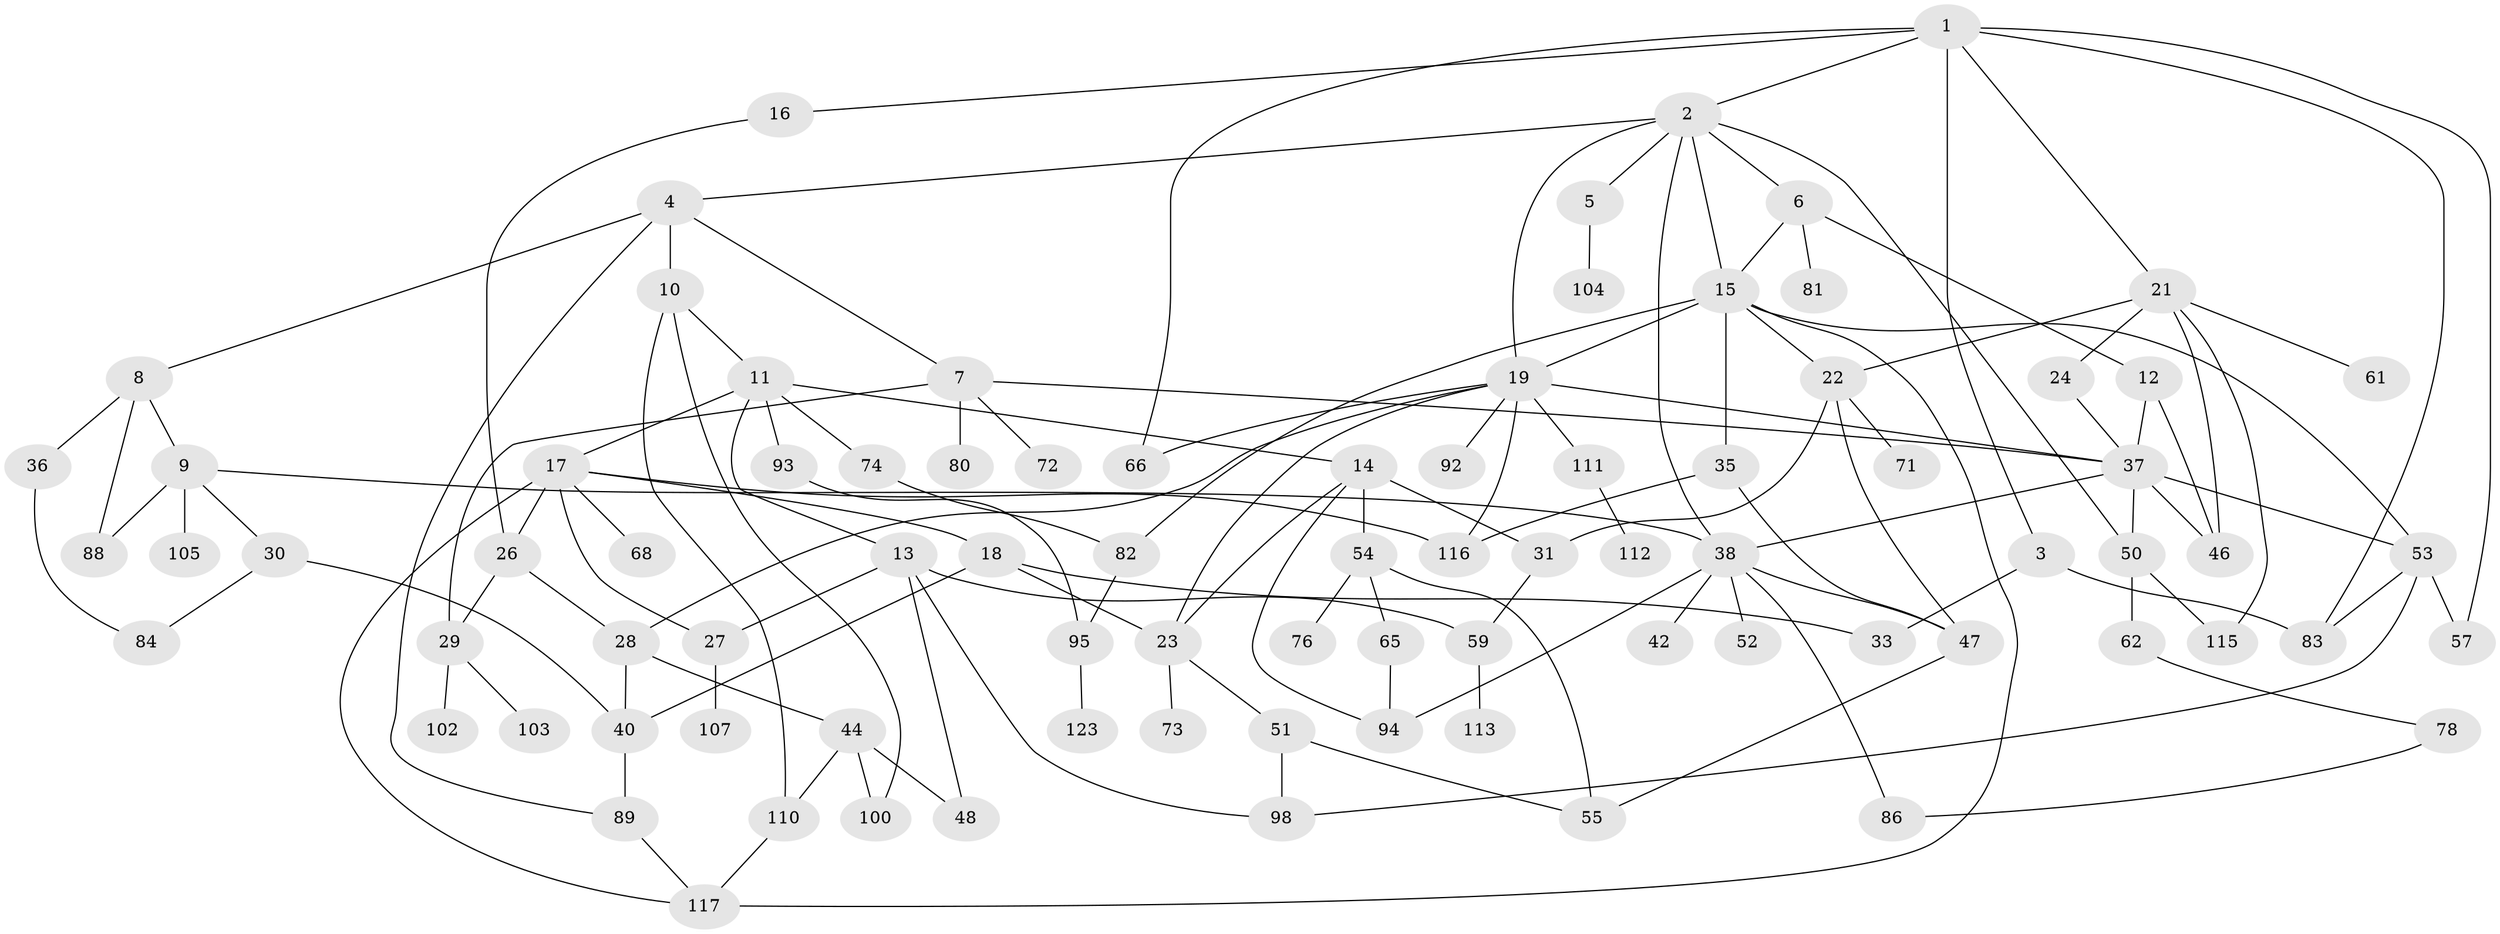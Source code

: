 // original degree distribution, {7: 0.008064516129032258, 8: 0.008064516129032258, 3: 0.20161290322580644, 5: 0.07258064516129033, 2: 0.3225806451612903, 4: 0.16129032258064516, 6: 0.04032258064516129, 1: 0.18548387096774194}
// Generated by graph-tools (version 1.1) at 2025/16/03/04/25 18:16:51]
// undirected, 86 vertices, 135 edges
graph export_dot {
graph [start="1"]
  node [color=gray90,style=filled];
  1;
  2;
  3;
  4;
  5;
  6;
  7 [super="+64"];
  8;
  9;
  10;
  11;
  12;
  13 [super="+63"];
  14 [super="+109"];
  15 [super="+96"];
  16 [super="+32"];
  17 [super="+70+49"];
  18;
  19 [super="+20+45"];
  21 [super="+25"];
  22;
  23;
  24;
  26 [super="+108"];
  27 [super="+58"];
  28;
  29 [super="+69"];
  30 [super="+97"];
  31 [super="+77"];
  33;
  35;
  36;
  37 [super="+39"];
  38 [super="+56+43"];
  40 [super="+41"];
  42;
  44 [super="+75"];
  46;
  47 [super="+85"];
  48;
  50 [super="+121"];
  51;
  52;
  53 [super="+120+122"];
  54;
  55;
  57;
  59 [super="+101"];
  61;
  62;
  65;
  66 [super="+90"];
  68;
  71;
  72;
  73;
  74;
  76;
  78;
  80 [super="+91"];
  81;
  82;
  83;
  84;
  86;
  88;
  89;
  92;
  93;
  94;
  95;
  98;
  100;
  102;
  103 [super="+114"];
  104;
  105;
  107;
  110;
  111;
  112;
  113;
  115;
  116 [super="+124+119"];
  117 [super="+118"];
  123;
  1 -- 2;
  1 -- 3;
  1 -- 16;
  1 -- 21;
  1 -- 57;
  1 -- 83;
  1 -- 66;
  2 -- 4;
  2 -- 5;
  2 -- 6;
  2 -- 15;
  2 -- 19;
  2 -- 50;
  2 -- 38;
  3 -- 33;
  3 -- 83;
  4 -- 7;
  4 -- 8;
  4 -- 10;
  4 -- 89;
  5 -- 104;
  6 -- 12;
  6 -- 81;
  6 -- 15;
  7 -- 29;
  7 -- 72;
  7 -- 80;
  7 -- 37;
  8 -- 9;
  8 -- 36;
  8 -- 88;
  9 -- 30;
  9 -- 38;
  9 -- 105;
  9 -- 88;
  10 -- 11;
  10 -- 110;
  10 -- 100;
  11 -- 13;
  11 -- 14;
  11 -- 17;
  11 -- 74;
  11 -- 93;
  12 -- 37;
  12 -- 46;
  13 -- 27;
  13 -- 48;
  13 -- 98;
  13 -- 59;
  14 -- 54;
  14 -- 94;
  14 -- 23;
  14 -- 31;
  15 -- 22;
  15 -- 35;
  15 -- 53;
  15 -- 82;
  15 -- 117;
  15 -- 19;
  16 -- 26;
  17 -- 18;
  17 -- 26;
  17 -- 27;
  17 -- 117;
  17 -- 68;
  17 -- 116;
  18 -- 23;
  18 -- 33;
  18 -- 40;
  19 -- 66;
  19 -- 116;
  19 -- 37;
  19 -- 23;
  19 -- 92;
  19 -- 28;
  19 -- 111;
  21 -- 24;
  21 -- 115;
  21 -- 22;
  21 -- 61;
  21 -- 46;
  22 -- 31;
  22 -- 71;
  22 -- 47;
  23 -- 51;
  23 -- 73;
  24 -- 37;
  26 -- 28;
  26 -- 29;
  27 -- 107;
  28 -- 44;
  28 -- 40;
  29 -- 102;
  29 -- 103;
  30 -- 84;
  30 -- 40;
  31 -- 59;
  35 -- 47;
  35 -- 116;
  36 -- 84;
  37 -- 46;
  37 -- 50;
  37 -- 53;
  37 -- 38;
  38 -- 42;
  38 -- 47;
  38 -- 52;
  38 -- 86;
  38 -- 94;
  40 -- 89 [weight=2];
  44 -- 48;
  44 -- 100;
  44 -- 110;
  47 -- 55;
  50 -- 62;
  50 -- 115;
  51 -- 98;
  51 -- 55;
  53 -- 98;
  53 -- 57;
  53 -- 83;
  54 -- 55;
  54 -- 65;
  54 -- 76;
  59 -- 113;
  62 -- 78;
  65 -- 94;
  74 -- 82;
  78 -- 86;
  82 -- 95;
  89 -- 117;
  93 -- 95;
  95 -- 123;
  110 -- 117;
  111 -- 112;
}
